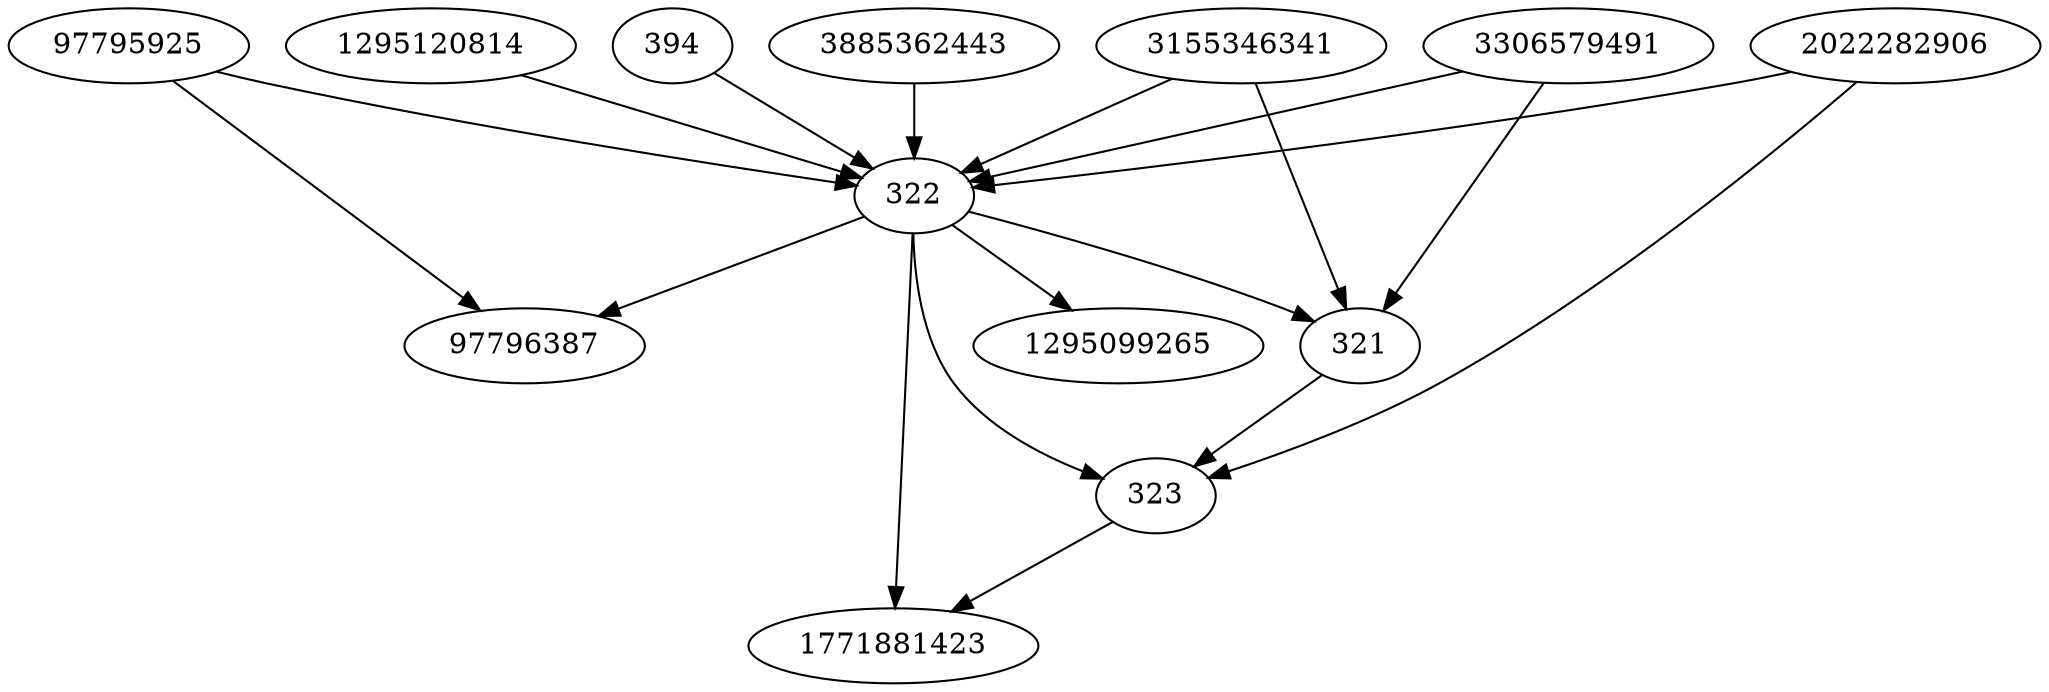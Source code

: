 strict digraph  {
321;
1295099265;
3306579491;
97796387;
3155346341;
323;
322;
394;
3885362443;
1295120814;
1771881423;
97795925;
2022282906;
321 -> 323;
3306579491 -> 322;
3306579491 -> 321;
3155346341 -> 321;
3155346341 -> 322;
323 -> 1771881423;
322 -> 1771881423;
322 -> 321;
322 -> 97796387;
322 -> 323;
322 -> 1295099265;
394 -> 322;
3885362443 -> 322;
1295120814 -> 322;
97795925 -> 322;
97795925 -> 97796387;
2022282906 -> 322;
2022282906 -> 323;
}
